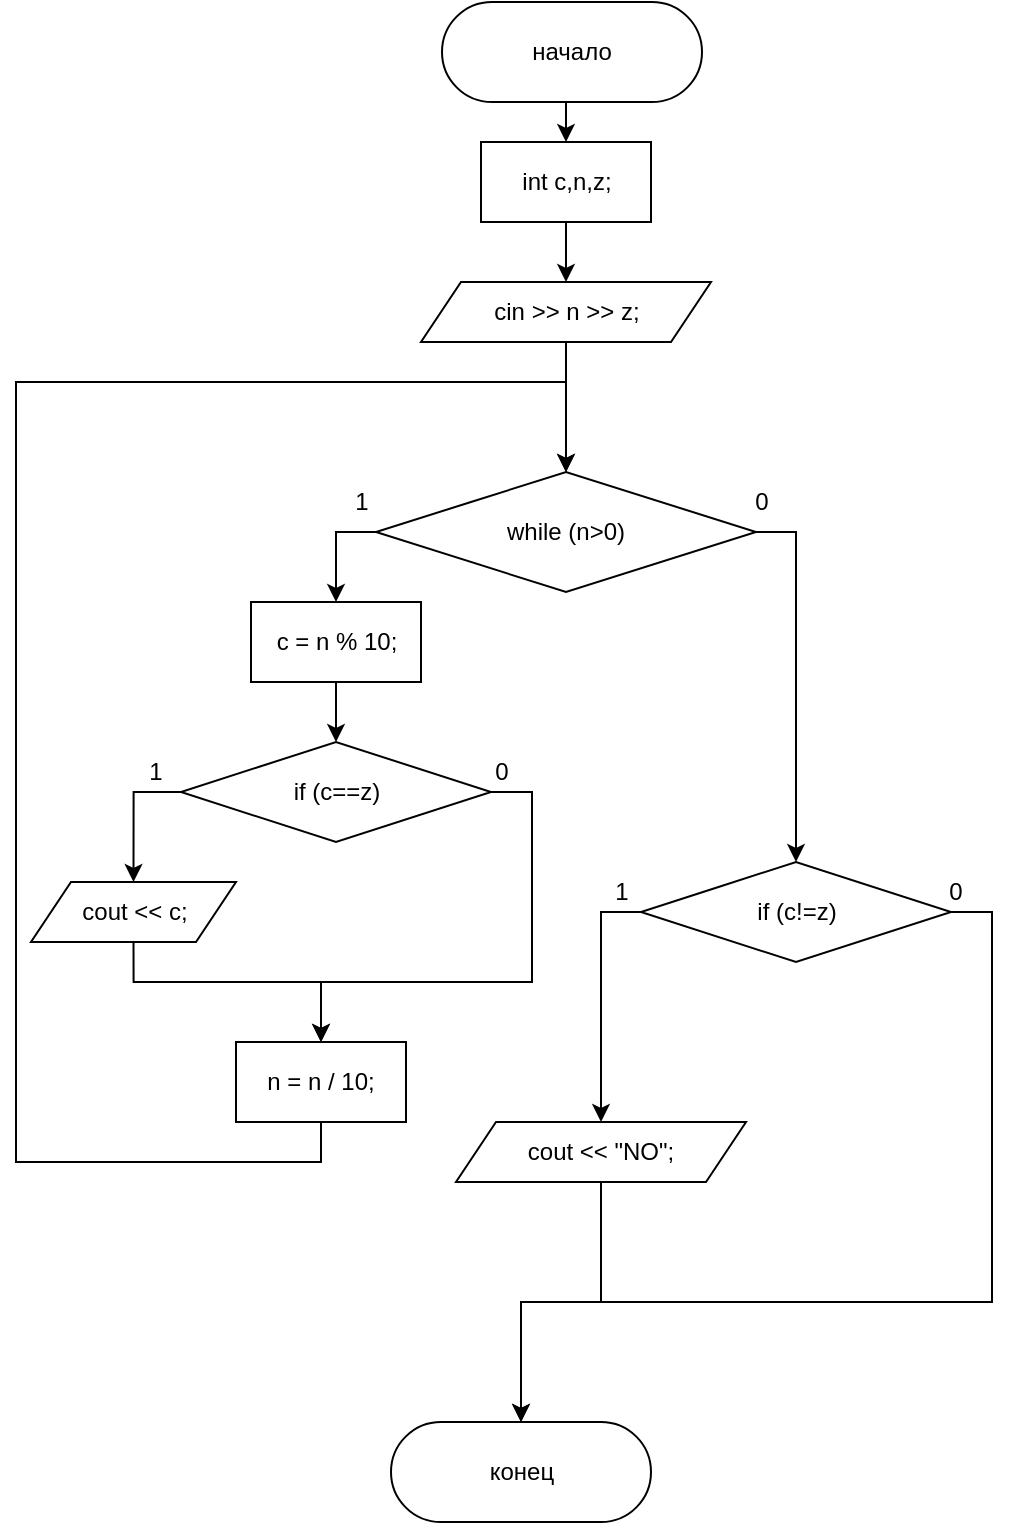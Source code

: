 <mxfile version="15.8.6" type="device"><diagram id="C5RBs43oDa-KdzZeNtuy" name="Page-1"><mxGraphModel dx="460" dy="727" grid="1" gridSize="10" guides="1" tooltips="1" connect="1" arrows="1" fold="1" page="1" pageScale="1" pageWidth="827" pageHeight="1169" math="0" shadow="0"><root><mxCell id="WIyWlLk6GJQsqaUBKTNV-0"/><mxCell id="WIyWlLk6GJQsqaUBKTNV-1" parent="WIyWlLk6GJQsqaUBKTNV-0"/><mxCell id="c8Rrg3yyh6F5p_IP4WzW-0" style="edgeStyle=orthogonalEdgeStyle;rounded=0;orthogonalLoop=1;jettySize=auto;html=1;exitX=0.5;exitY=1;exitDx=0;exitDy=0;entryX=0.5;entryY=0;entryDx=0;entryDy=0;" edge="1" parent="WIyWlLk6GJQsqaUBKTNV-1" source="c8Rrg3yyh6F5p_IP4WzW-1" target="c8Rrg3yyh6F5p_IP4WzW-3"><mxGeometry relative="1" as="geometry"/></mxCell><mxCell id="c8Rrg3yyh6F5p_IP4WzW-1" value="начало" style="rounded=1;whiteSpace=wrap;html=1;arcSize=50;" vertex="1" parent="WIyWlLk6GJQsqaUBKTNV-1"><mxGeometry x="343" width="130" height="50" as="geometry"/></mxCell><mxCell id="c8Rrg3yyh6F5p_IP4WzW-42" style="edgeStyle=orthogonalEdgeStyle;rounded=0;orthogonalLoop=1;jettySize=auto;html=1;exitX=0.5;exitY=1;exitDx=0;exitDy=0;entryX=0.5;entryY=0;entryDx=0;entryDy=0;" edge="1" parent="WIyWlLk6GJQsqaUBKTNV-1" source="c8Rrg3yyh6F5p_IP4WzW-3" target="c8Rrg3yyh6F5p_IP4WzW-4"><mxGeometry relative="1" as="geometry"/></mxCell><mxCell id="c8Rrg3yyh6F5p_IP4WzW-3" value="int c,n,z;" style="rounded=0;whiteSpace=wrap;html=1;" vertex="1" parent="WIyWlLk6GJQsqaUBKTNV-1"><mxGeometry x="362.5" y="70" width="85" height="40" as="geometry"/></mxCell><mxCell id="c8Rrg3yyh6F5p_IP4WzW-43" style="edgeStyle=orthogonalEdgeStyle;rounded=0;orthogonalLoop=1;jettySize=auto;html=1;exitX=0.5;exitY=1;exitDx=0;exitDy=0;entryX=0.5;entryY=0;entryDx=0;entryDy=0;" edge="1" parent="WIyWlLk6GJQsqaUBKTNV-1" source="c8Rrg3yyh6F5p_IP4WzW-4" target="c8Rrg3yyh6F5p_IP4WzW-5"><mxGeometry relative="1" as="geometry"/></mxCell><mxCell id="c8Rrg3yyh6F5p_IP4WzW-4" value="cin &amp;gt;&amp;gt; n &amp;gt;&amp;gt; z;" style="shape=parallelogram;perimeter=parallelogramPerimeter;whiteSpace=wrap;html=1;fixedSize=1;rounded=1;arcSize=0;" vertex="1" parent="WIyWlLk6GJQsqaUBKTNV-1"><mxGeometry x="332.5" y="140" width="145" height="30" as="geometry"/></mxCell><mxCell id="c8Rrg3yyh6F5p_IP4WzW-34" style="edgeStyle=orthogonalEdgeStyle;rounded=0;orthogonalLoop=1;jettySize=auto;html=1;exitX=0;exitY=0.5;exitDx=0;exitDy=0;entryX=0.5;entryY=0;entryDx=0;entryDy=0;" edge="1" parent="WIyWlLk6GJQsqaUBKTNV-1" source="c8Rrg3yyh6F5p_IP4WzW-5" target="c8Rrg3yyh6F5p_IP4WzW-32"><mxGeometry relative="1" as="geometry"/></mxCell><mxCell id="c8Rrg3yyh6F5p_IP4WzW-55" style="edgeStyle=orthogonalEdgeStyle;rounded=0;orthogonalLoop=1;jettySize=auto;html=1;exitX=1;exitY=0.5;exitDx=0;exitDy=0;entryX=0.5;entryY=0;entryDx=0;entryDy=0;" edge="1" parent="WIyWlLk6GJQsqaUBKTNV-1" source="c8Rrg3yyh6F5p_IP4WzW-5" target="c8Rrg3yyh6F5p_IP4WzW-52"><mxGeometry relative="1" as="geometry"/></mxCell><mxCell id="c8Rrg3yyh6F5p_IP4WzW-5" value="while (n&amp;gt;0)" style="rhombus;whiteSpace=wrap;html=1;rounded=1;arcSize=0;" vertex="1" parent="WIyWlLk6GJQsqaUBKTNV-1"><mxGeometry x="310" y="235" width="190" height="60" as="geometry"/></mxCell><mxCell id="c8Rrg3yyh6F5p_IP4WzW-25" value="конец&lt;br&gt;" style="rounded=1;whiteSpace=wrap;html=1;arcSize=50;" vertex="1" parent="WIyWlLk6GJQsqaUBKTNV-1"><mxGeometry x="317.5" y="710" width="130" height="50" as="geometry"/></mxCell><mxCell id="c8Rrg3yyh6F5p_IP4WzW-45" style="edgeStyle=orthogonalEdgeStyle;rounded=0;orthogonalLoop=1;jettySize=auto;html=1;exitX=0.5;exitY=1;exitDx=0;exitDy=0;entryX=0.5;entryY=0;entryDx=0;entryDy=0;" edge="1" parent="WIyWlLk6GJQsqaUBKTNV-1" source="c8Rrg3yyh6F5p_IP4WzW-32" target="c8Rrg3yyh6F5p_IP4WzW-44"><mxGeometry relative="1" as="geometry"/></mxCell><mxCell id="c8Rrg3yyh6F5p_IP4WzW-32" value="c = n % 10;" style="rounded=0;whiteSpace=wrap;html=1;" vertex="1" parent="WIyWlLk6GJQsqaUBKTNV-1"><mxGeometry x="247.5" y="300" width="85" height="40" as="geometry"/></mxCell><mxCell id="c8Rrg3yyh6F5p_IP4WzW-36" style="edgeStyle=orthogonalEdgeStyle;rounded=0;orthogonalLoop=1;jettySize=auto;html=1;exitX=0.5;exitY=1;exitDx=0;exitDy=0;entryX=0.5;entryY=0;entryDx=0;entryDy=0;" edge="1" parent="WIyWlLk6GJQsqaUBKTNV-1" source="c8Rrg3yyh6F5p_IP4WzW-33" target="c8Rrg3yyh6F5p_IP4WzW-5"><mxGeometry relative="1" as="geometry"><Array as="points"><mxPoint x="283" y="580"/><mxPoint x="130" y="580"/><mxPoint x="130" y="190"/><mxPoint x="405" y="190"/></Array></mxGeometry></mxCell><mxCell id="c8Rrg3yyh6F5p_IP4WzW-33" value="n = n / 10;" style="rounded=0;whiteSpace=wrap;html=1;" vertex="1" parent="WIyWlLk6GJQsqaUBKTNV-1"><mxGeometry x="240" y="520" width="85" height="40" as="geometry"/></mxCell><mxCell id="c8Rrg3yyh6F5p_IP4WzW-39" style="edgeStyle=orthogonalEdgeStyle;rounded=0;orthogonalLoop=1;jettySize=auto;html=1;exitX=0.5;exitY=1;exitDx=0;exitDy=0;entryX=0.5;entryY=0;entryDx=0;entryDy=0;" edge="1" parent="WIyWlLk6GJQsqaUBKTNV-1" source="c8Rrg3yyh6F5p_IP4WzW-37" target="c8Rrg3yyh6F5p_IP4WzW-25"><mxGeometry relative="1" as="geometry"/></mxCell><mxCell id="c8Rrg3yyh6F5p_IP4WzW-37" value="cout &amp;lt;&amp;lt; &quot;NO&quot;;" style="shape=parallelogram;perimeter=parallelogramPerimeter;whiteSpace=wrap;html=1;fixedSize=1;rounded=1;arcSize=0;" vertex="1" parent="WIyWlLk6GJQsqaUBKTNV-1"><mxGeometry x="350" y="560" width="145" height="30" as="geometry"/></mxCell><mxCell id="c8Rrg3yyh6F5p_IP4WzW-40" value="1" style="text;html=1;strokeColor=none;fillColor=none;align=center;verticalAlign=middle;whiteSpace=wrap;rounded=0;" vertex="1" parent="WIyWlLk6GJQsqaUBKTNV-1"><mxGeometry x="272.5" y="235" width="60" height="30" as="geometry"/></mxCell><mxCell id="c8Rrg3yyh6F5p_IP4WzW-41" value="0" style="text;html=1;strokeColor=none;fillColor=none;align=center;verticalAlign=middle;whiteSpace=wrap;rounded=0;" vertex="1" parent="WIyWlLk6GJQsqaUBKTNV-1"><mxGeometry x="473" y="235" width="60" height="30" as="geometry"/></mxCell><mxCell id="c8Rrg3yyh6F5p_IP4WzW-47" style="edgeStyle=orthogonalEdgeStyle;rounded=0;orthogonalLoop=1;jettySize=auto;html=1;exitX=0;exitY=0.5;exitDx=0;exitDy=0;entryX=0.5;entryY=0;entryDx=0;entryDy=0;" edge="1" parent="WIyWlLk6GJQsqaUBKTNV-1" source="c8Rrg3yyh6F5p_IP4WzW-44" target="c8Rrg3yyh6F5p_IP4WzW-46"><mxGeometry relative="1" as="geometry"/></mxCell><mxCell id="c8Rrg3yyh6F5p_IP4WzW-49" style="edgeStyle=orthogonalEdgeStyle;rounded=0;orthogonalLoop=1;jettySize=auto;html=1;exitX=1;exitY=0.5;exitDx=0;exitDy=0;entryX=0.5;entryY=0;entryDx=0;entryDy=0;" edge="1" parent="WIyWlLk6GJQsqaUBKTNV-1" source="c8Rrg3yyh6F5p_IP4WzW-44" target="c8Rrg3yyh6F5p_IP4WzW-33"><mxGeometry relative="1" as="geometry"><Array as="points"><mxPoint x="388" y="395"/><mxPoint x="388" y="490"/><mxPoint x="283" y="490"/></Array></mxGeometry></mxCell><mxCell id="c8Rrg3yyh6F5p_IP4WzW-44" value="if (c==z)" style="rhombus;whiteSpace=wrap;html=1;rounded=1;arcSize=0;" vertex="1" parent="WIyWlLk6GJQsqaUBKTNV-1"><mxGeometry x="212.5" y="370" width="155" height="50" as="geometry"/></mxCell><mxCell id="c8Rrg3yyh6F5p_IP4WzW-48" style="edgeStyle=orthogonalEdgeStyle;rounded=0;orthogonalLoop=1;jettySize=auto;html=1;exitX=0.5;exitY=1;exitDx=0;exitDy=0;entryX=0.5;entryY=0;entryDx=0;entryDy=0;" edge="1" parent="WIyWlLk6GJQsqaUBKTNV-1" source="c8Rrg3yyh6F5p_IP4WzW-46" target="c8Rrg3yyh6F5p_IP4WzW-33"><mxGeometry relative="1" as="geometry"><Array as="points"><mxPoint x="189" y="490"/><mxPoint x="283" y="490"/></Array></mxGeometry></mxCell><mxCell id="c8Rrg3yyh6F5p_IP4WzW-46" value="cout &amp;lt;&amp;lt; c;" style="shape=parallelogram;perimeter=parallelogramPerimeter;whiteSpace=wrap;html=1;fixedSize=1;rounded=1;arcSize=0;" vertex="1" parent="WIyWlLk6GJQsqaUBKTNV-1"><mxGeometry x="137.5" y="440" width="102.5" height="30" as="geometry"/></mxCell><mxCell id="c8Rrg3yyh6F5p_IP4WzW-50" value="1" style="text;html=1;strokeColor=none;fillColor=none;align=center;verticalAlign=middle;whiteSpace=wrap;rounded=0;" vertex="1" parent="WIyWlLk6GJQsqaUBKTNV-1"><mxGeometry x="170" y="370" width="60" height="30" as="geometry"/></mxCell><mxCell id="c8Rrg3yyh6F5p_IP4WzW-51" value="0" style="text;html=1;strokeColor=none;fillColor=none;align=center;verticalAlign=middle;whiteSpace=wrap;rounded=0;" vertex="1" parent="WIyWlLk6GJQsqaUBKTNV-1"><mxGeometry x="343" y="370" width="60" height="30" as="geometry"/></mxCell><mxCell id="c8Rrg3yyh6F5p_IP4WzW-53" style="edgeStyle=orthogonalEdgeStyle;rounded=0;orthogonalLoop=1;jettySize=auto;html=1;exitX=0;exitY=0.5;exitDx=0;exitDy=0;entryX=0.5;entryY=0;entryDx=0;entryDy=0;" edge="1" parent="WIyWlLk6GJQsqaUBKTNV-1" source="c8Rrg3yyh6F5p_IP4WzW-52" target="c8Rrg3yyh6F5p_IP4WzW-37"><mxGeometry relative="1" as="geometry"/></mxCell><mxCell id="c8Rrg3yyh6F5p_IP4WzW-54" style="edgeStyle=orthogonalEdgeStyle;rounded=0;orthogonalLoop=1;jettySize=auto;html=1;exitX=1;exitY=0.5;exitDx=0;exitDy=0;entryX=0.5;entryY=0;entryDx=0;entryDy=0;" edge="1" parent="WIyWlLk6GJQsqaUBKTNV-1" source="c8Rrg3yyh6F5p_IP4WzW-52" target="c8Rrg3yyh6F5p_IP4WzW-25"><mxGeometry relative="1" as="geometry"><Array as="points"><mxPoint x="618" y="455"/><mxPoint x="618" y="650"/><mxPoint x="383" y="650"/></Array></mxGeometry></mxCell><mxCell id="c8Rrg3yyh6F5p_IP4WzW-52" value="if (c!=z)" style="rhombus;whiteSpace=wrap;html=1;rounded=1;arcSize=0;" vertex="1" parent="WIyWlLk6GJQsqaUBKTNV-1"><mxGeometry x="442.5" y="430" width="155" height="50" as="geometry"/></mxCell><mxCell id="c8Rrg3yyh6F5p_IP4WzW-56" value="1" style="text;html=1;strokeColor=none;fillColor=none;align=center;verticalAlign=middle;whiteSpace=wrap;rounded=0;" vertex="1" parent="WIyWlLk6GJQsqaUBKTNV-1"><mxGeometry x="403" y="430" width="60" height="30" as="geometry"/></mxCell><mxCell id="c8Rrg3yyh6F5p_IP4WzW-57" value="0" style="text;html=1;strokeColor=none;fillColor=none;align=center;verticalAlign=middle;whiteSpace=wrap;rounded=0;" vertex="1" parent="WIyWlLk6GJQsqaUBKTNV-1"><mxGeometry x="570" y="430" width="60" height="30" as="geometry"/></mxCell></root></mxGraphModel></diagram></mxfile>